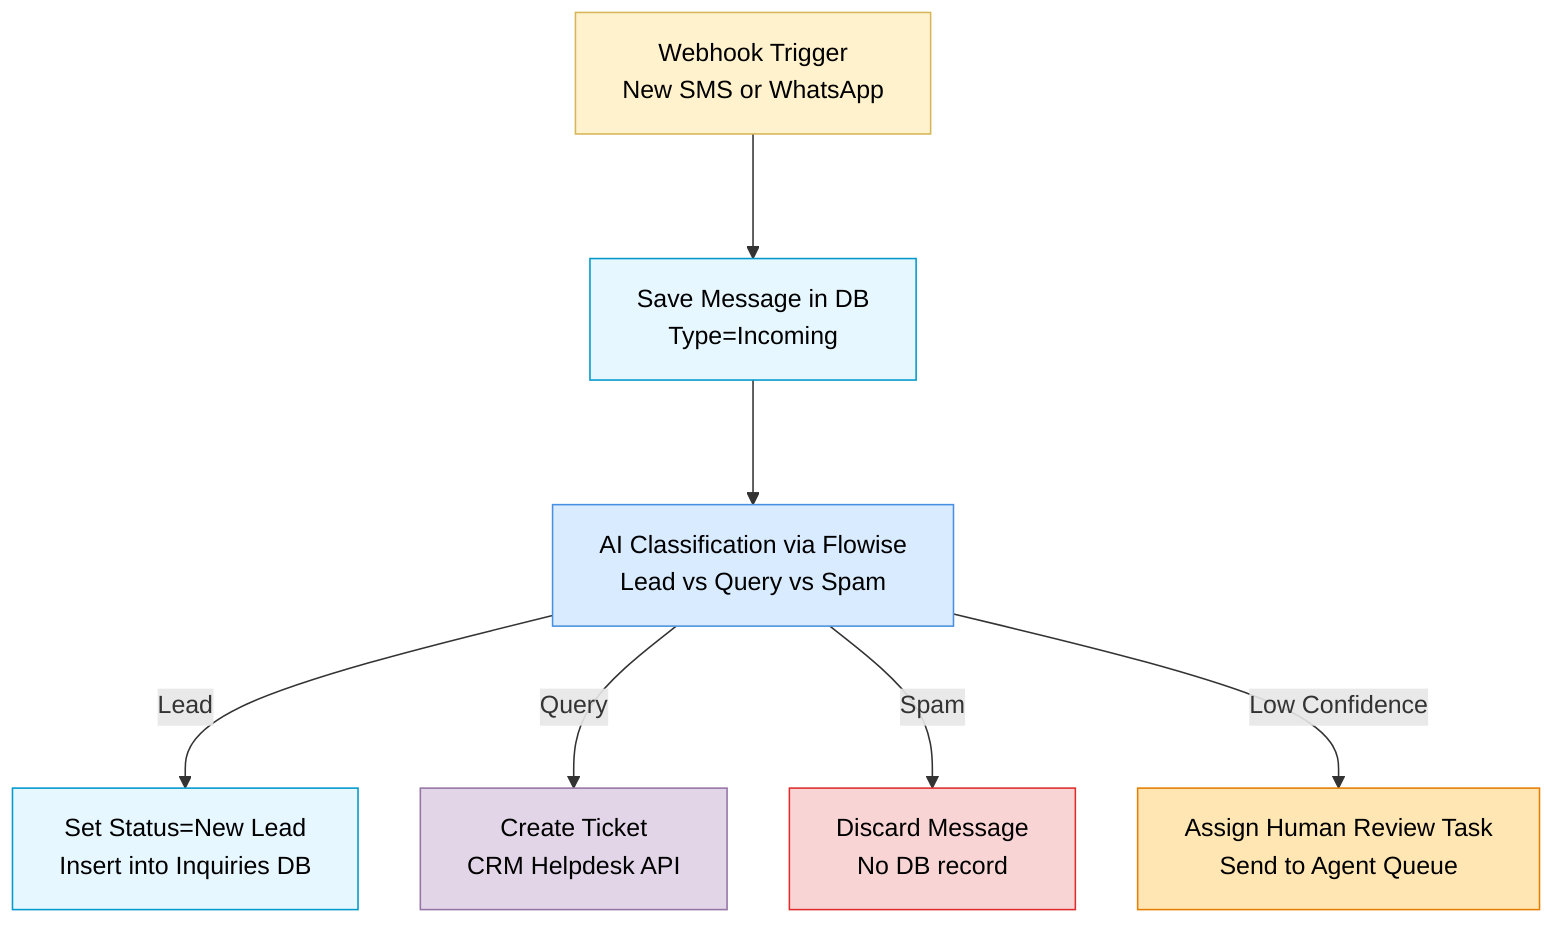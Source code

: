 %%{ init: { 'flowchart': { 'rankSpacing': 80, 'nodeSpacing': 40 }}}%%
flowchart TD
  START[Webhook Trigger<br>New SMS or WhatsApp]:::trigger --> N1[Save Message in DB<br>Type=Incoming]:::db
  N1 --> N2[AI Classification via Flowise<br>Lead vs Query vs Spam]:::ai
  N2 -->|Lead| N3[Set Status=New Lead<br>Insert into Inquiries DB]:::db
  N2 -->|Query| N4[Create Ticket<br>CRM Helpdesk API]:::integration
  N2 -->|Spam| N5[Discard Message<br>No DB record]:::lost
  N2 -->|Low Confidence| N6[Assign Human Review Task<br>Send to Agent Queue]:::human

classDef trigger fill:#fff2cc,stroke:#d6b656,stroke-width:1px,color:#000;
classDef ai fill:#d9ebff,stroke:#4a90e2,stroke-width:1px,color:#000;
classDef human fill:#ffe6b3,stroke:#e67e00,stroke-width:1px,color:#000;
classDef db fill:#e6f7ff,stroke:#0099cc,stroke-width:1px,color:#000;
classDef integration fill:#e1d5e7,stroke:#9673a6,stroke-width:1px,color:#000;
classDef lost fill:#f8d4d4,stroke:#e02c2c,stroke-width:1px,color:#000;